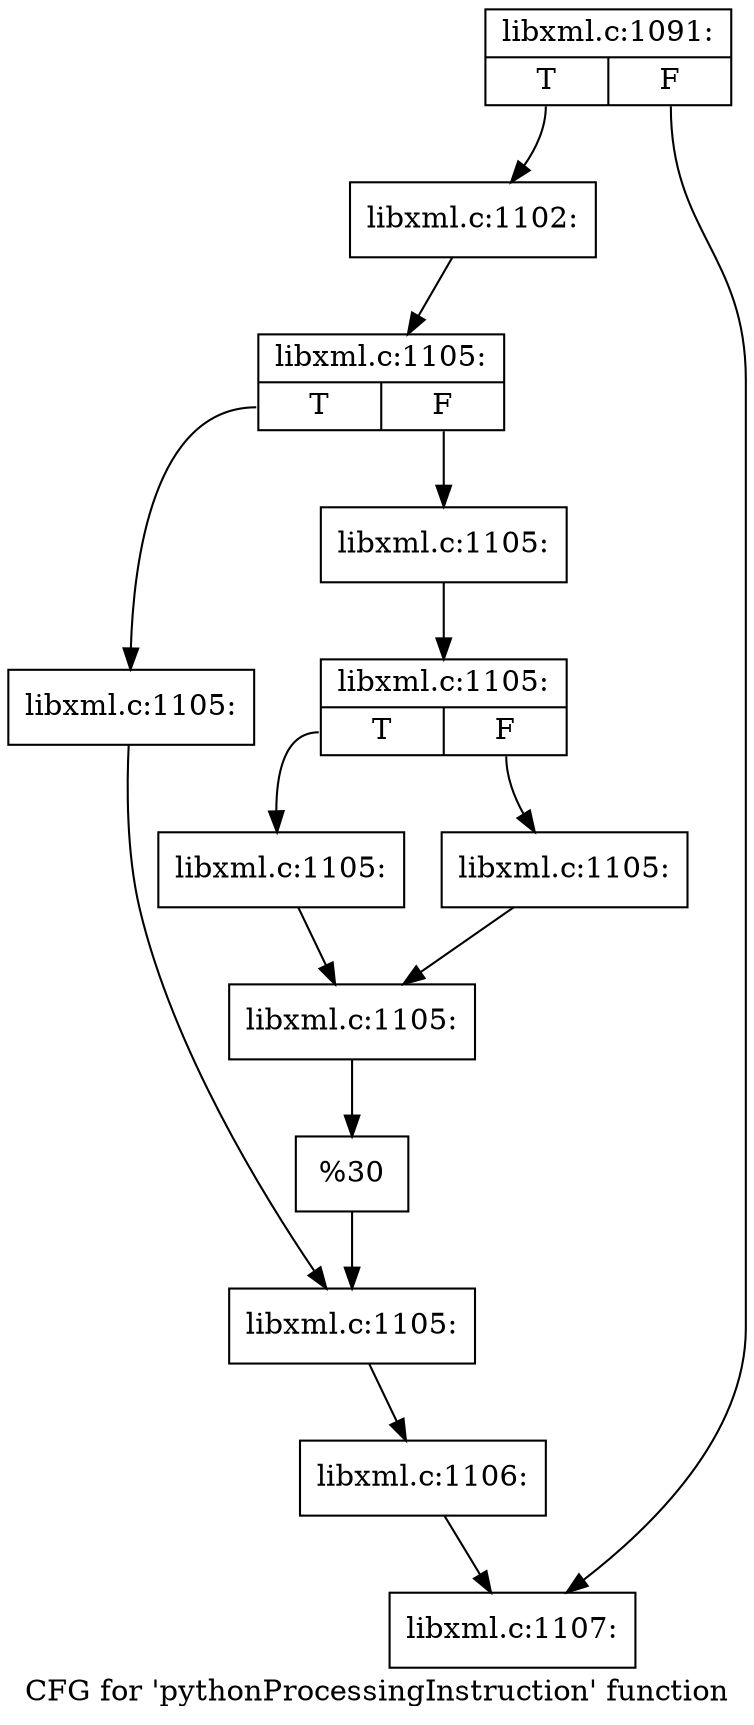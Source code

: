 digraph "CFG for 'pythonProcessingInstruction' function" {
	label="CFG for 'pythonProcessingInstruction' function";

	Node0x548b570 [shape=record,label="{libxml.c:1091:|{<s0>T|<s1>F}}"];
	Node0x548b570:s0 -> Node0x548db40;
	Node0x548b570:s1 -> Node0x548db90;
	Node0x548db40 [shape=record,label="{libxml.c:1102:}"];
	Node0x548db40 -> Node0x548e800;
	Node0x548e800 [shape=record,label="{libxml.c:1105:|{<s0>T|<s1>F}}"];
	Node0x548e800:s0 -> Node0x548eaa0;
	Node0x548e800:s1 -> Node0x548eb40;
	Node0x548eaa0 [shape=record,label="{libxml.c:1105:}"];
	Node0x548eaa0 -> Node0x548eaf0;
	Node0x548eb40 [shape=record,label="{libxml.c:1105:}"];
	Node0x548eb40 -> Node0x548ede0;
	Node0x548ede0 [shape=record,label="{libxml.c:1105:|{<s0>T|<s1>F}}"];
	Node0x548ede0:s0 -> Node0x548efd0;
	Node0x548ede0:s1 -> Node0x548f070;
	Node0x548efd0 [shape=record,label="{libxml.c:1105:}"];
	Node0x548efd0 -> Node0x548f020;
	Node0x548f070 [shape=record,label="{libxml.c:1105:}"];
	Node0x548f070 -> Node0x548f020;
	Node0x548f020 [shape=record,label="{libxml.c:1105:}"];
	Node0x548f020 -> Node0x548ed40;
	Node0x548ed40 [shape=record,label="{%30}"];
	Node0x548ed40 -> Node0x548eaf0;
	Node0x548eaf0 [shape=record,label="{libxml.c:1105:}"];
	Node0x548eaf0 -> Node0x548e760;
	Node0x548e760 [shape=record,label="{libxml.c:1106:}"];
	Node0x548e760 -> Node0x548db90;
	Node0x548db90 [shape=record,label="{libxml.c:1107:}"];
}

